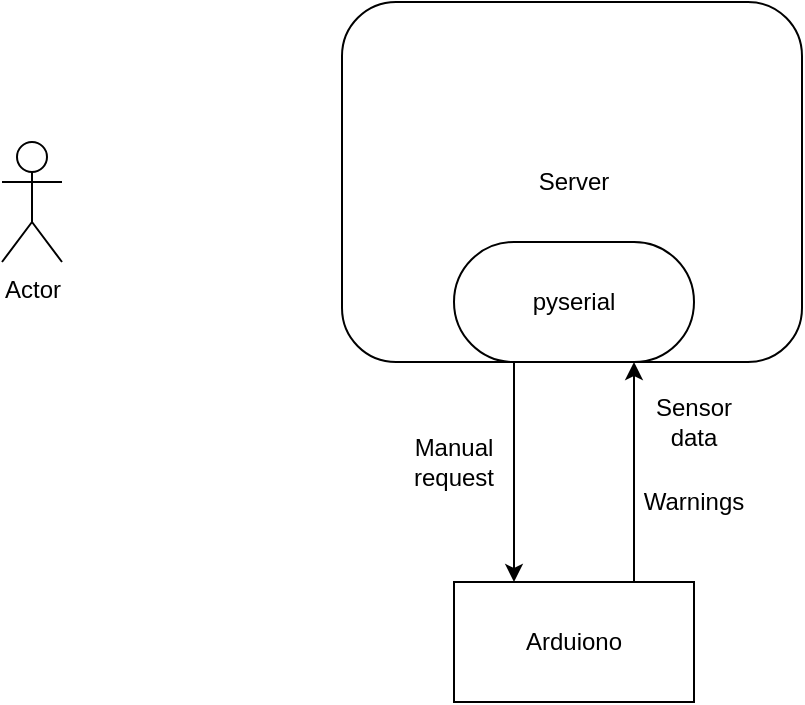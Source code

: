 <mxfile version="10.6.7" type="github"><diagram id="76BuniVojblYJptBrvrO" name="Page-1"><mxGraphModel dx="1010" dy="501" grid="1" gridSize="10" guides="1" tooltips="1" connect="1" arrows="1" fold="1" page="1" pageScale="1" pageWidth="1169" pageHeight="827" math="0" shadow="0"><root><mxCell id="0"/><mxCell id="1" parent="0"/><mxCell id="Ppbqte9i58iNpZVA-XA0-11" value="" style="rounded=1;whiteSpace=wrap;html=1;" parent="1" vertex="1"><mxGeometry x="480" y="240" width="230" height="180" as="geometry"/></mxCell><mxCell id="Ppbqte9i58iNpZVA-XA0-15" style="edgeStyle=orthogonalEdgeStyle;rounded=0;orthogonalLoop=1;jettySize=auto;html=1;exitX=0.75;exitY=0;exitDx=0;exitDy=0;entryX=0.75;entryY=1;entryDx=0;entryDy=0;" parent="1" source="Ppbqte9i58iNpZVA-XA0-3" target="Ppbqte9i58iNpZVA-XA0-4" edge="1"><mxGeometry relative="1" as="geometry"/></mxCell><mxCell id="Ppbqte9i58iNpZVA-XA0-3" value="" style="rounded=0;whiteSpace=wrap;html=1;" parent="1" vertex="1"><mxGeometry x="536" y="530" width="120" height="60" as="geometry"/></mxCell><mxCell id="Ppbqte9i58iNpZVA-XA0-16" style="edgeStyle=orthogonalEdgeStyle;rounded=0;orthogonalLoop=1;jettySize=auto;html=1;exitX=0.25;exitY=1;exitDx=0;exitDy=0;entryX=0.25;entryY=0;entryDx=0;entryDy=0;" parent="1" source="Ppbqte9i58iNpZVA-XA0-4" target="Ppbqte9i58iNpZVA-XA0-3" edge="1"><mxGeometry relative="1" as="geometry"/></mxCell><mxCell id="Ppbqte9i58iNpZVA-XA0-4" value="" style="rounded=1;whiteSpace=wrap;html=1;arcSize=50;" parent="1" vertex="1"><mxGeometry x="536" y="360" width="120" height="60" as="geometry"/></mxCell><mxCell id="Ppbqte9i58iNpZVA-XA0-5" value="Arduiono&lt;br&gt;" style="text;html=1;strokeColor=none;fillColor=none;align=center;verticalAlign=middle;whiteSpace=wrap;rounded=0;" parent="1" vertex="1"><mxGeometry x="576" y="550" width="40" height="20" as="geometry"/></mxCell><mxCell id="Ppbqte9i58iNpZVA-XA0-6" value="pyserial" style="text;html=1;strokeColor=none;fillColor=none;align=center;verticalAlign=middle;whiteSpace=wrap;rounded=0;" parent="1" vertex="1"><mxGeometry x="576" y="380" width="40" height="20" as="geometry"/></mxCell><mxCell id="Ppbqte9i58iNpZVA-XA0-9" value="Manual request&lt;br&gt;" style="text;html=1;strokeColor=none;fillColor=none;align=center;verticalAlign=middle;whiteSpace=wrap;rounded=0;" parent="1" vertex="1"><mxGeometry x="516" y="460" width="40" height="20" as="geometry"/></mxCell><mxCell id="Ppbqte9i58iNpZVA-XA0-10" value="Sensor data&lt;br&gt;" style="text;html=1;strokeColor=none;fillColor=none;align=center;verticalAlign=middle;whiteSpace=wrap;rounded=0;" parent="1" vertex="1"><mxGeometry x="636" y="440" width="40" height="20" as="geometry"/></mxCell><mxCell id="Ppbqte9i58iNpZVA-XA0-17" value="Warnings&lt;br&gt;" style="text;html=1;strokeColor=none;fillColor=none;align=center;verticalAlign=middle;whiteSpace=wrap;rounded=0;" parent="1" vertex="1"><mxGeometry x="636" y="480" width="40" height="20" as="geometry"/></mxCell><mxCell id="Ppbqte9i58iNpZVA-XA0-24" value="Server&lt;br&gt;" style="text;html=1;strokeColor=none;fillColor=none;align=center;verticalAlign=middle;whiteSpace=wrap;rounded=0;" parent="1" vertex="1"><mxGeometry x="576" y="320" width="40" height="20" as="geometry"/></mxCell><mxCell id="tbOs8iBRPSaWvSc1NdIp-1" value="Actor" style="shape=umlActor;verticalLabelPosition=bottom;labelBackgroundColor=#ffffff;verticalAlign=top;html=1;outlineConnect=0;" vertex="1" parent="1"><mxGeometry x="310" y="310" width="30" height="60" as="geometry"/></mxCell></root></mxGraphModel></diagram></mxfile>